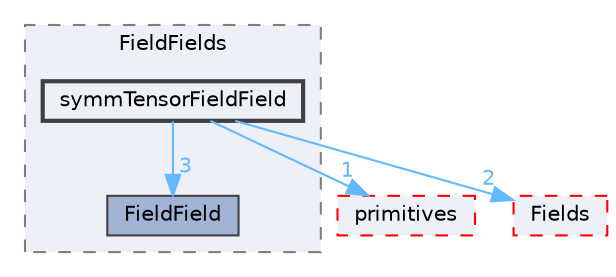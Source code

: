 digraph "src/OpenFOAM/fields/FieldFields/symmTensorFieldField"
{
 // LATEX_PDF_SIZE
  bgcolor="transparent";
  edge [fontname=Helvetica,fontsize=10,labelfontname=Helvetica,labelfontsize=10];
  node [fontname=Helvetica,fontsize=10,shape=box,height=0.2,width=0.4];
  compound=true
  subgraph clusterdir_8eb3a7b50b56ddbfb00a2ddef0a44ff7 {
    graph [ bgcolor="#edf0f7", pencolor="grey50", label="FieldFields", fontname=Helvetica,fontsize=10 style="filled,dashed", URL="dir_8eb3a7b50b56ddbfb00a2ddef0a44ff7.html",tooltip=""]
  dir_6a165c25c7671b109f1487b039c5c2a6 [label="FieldField", fillcolor="#a2b4d6", color="grey25", style="filled", URL="dir_6a165c25c7671b109f1487b039c5c2a6.html",tooltip=""];
  dir_8849d9c30c2908fe3d71577734e9c855 [label="symmTensorFieldField", fillcolor="#edf0f7", color="grey25", style="filled,bold", URL="dir_8849d9c30c2908fe3d71577734e9c855.html",tooltip=""];
  }
  dir_3e50f45338116b169052b428016851aa [label="primitives", fillcolor="#edf0f7", color="red", style="filled,dashed", URL="dir_3e50f45338116b169052b428016851aa.html",tooltip=""];
  dir_7d364942a13d3ce50f6681364b448a98 [label="Fields", fillcolor="#edf0f7", color="red", style="filled,dashed", URL="dir_7d364942a13d3ce50f6681364b448a98.html",tooltip=""];
  dir_8849d9c30c2908fe3d71577734e9c855->dir_3e50f45338116b169052b428016851aa [headlabel="1", labeldistance=1.5 headhref="dir_003935_003069.html" href="dir_003935_003069.html" color="steelblue1" fontcolor="steelblue1"];
  dir_8849d9c30c2908fe3d71577734e9c855->dir_6a165c25c7671b109f1487b039c5c2a6 [headlabel="3", labeldistance=1.5 headhref="dir_003935_001326.html" href="dir_003935_001326.html" color="steelblue1" fontcolor="steelblue1"];
  dir_8849d9c30c2908fe3d71577734e9c855->dir_7d364942a13d3ce50f6681364b448a98 [headlabel="2", labeldistance=1.5 headhref="dir_003935_001336.html" href="dir_003935_001336.html" color="steelblue1" fontcolor="steelblue1"];
}
